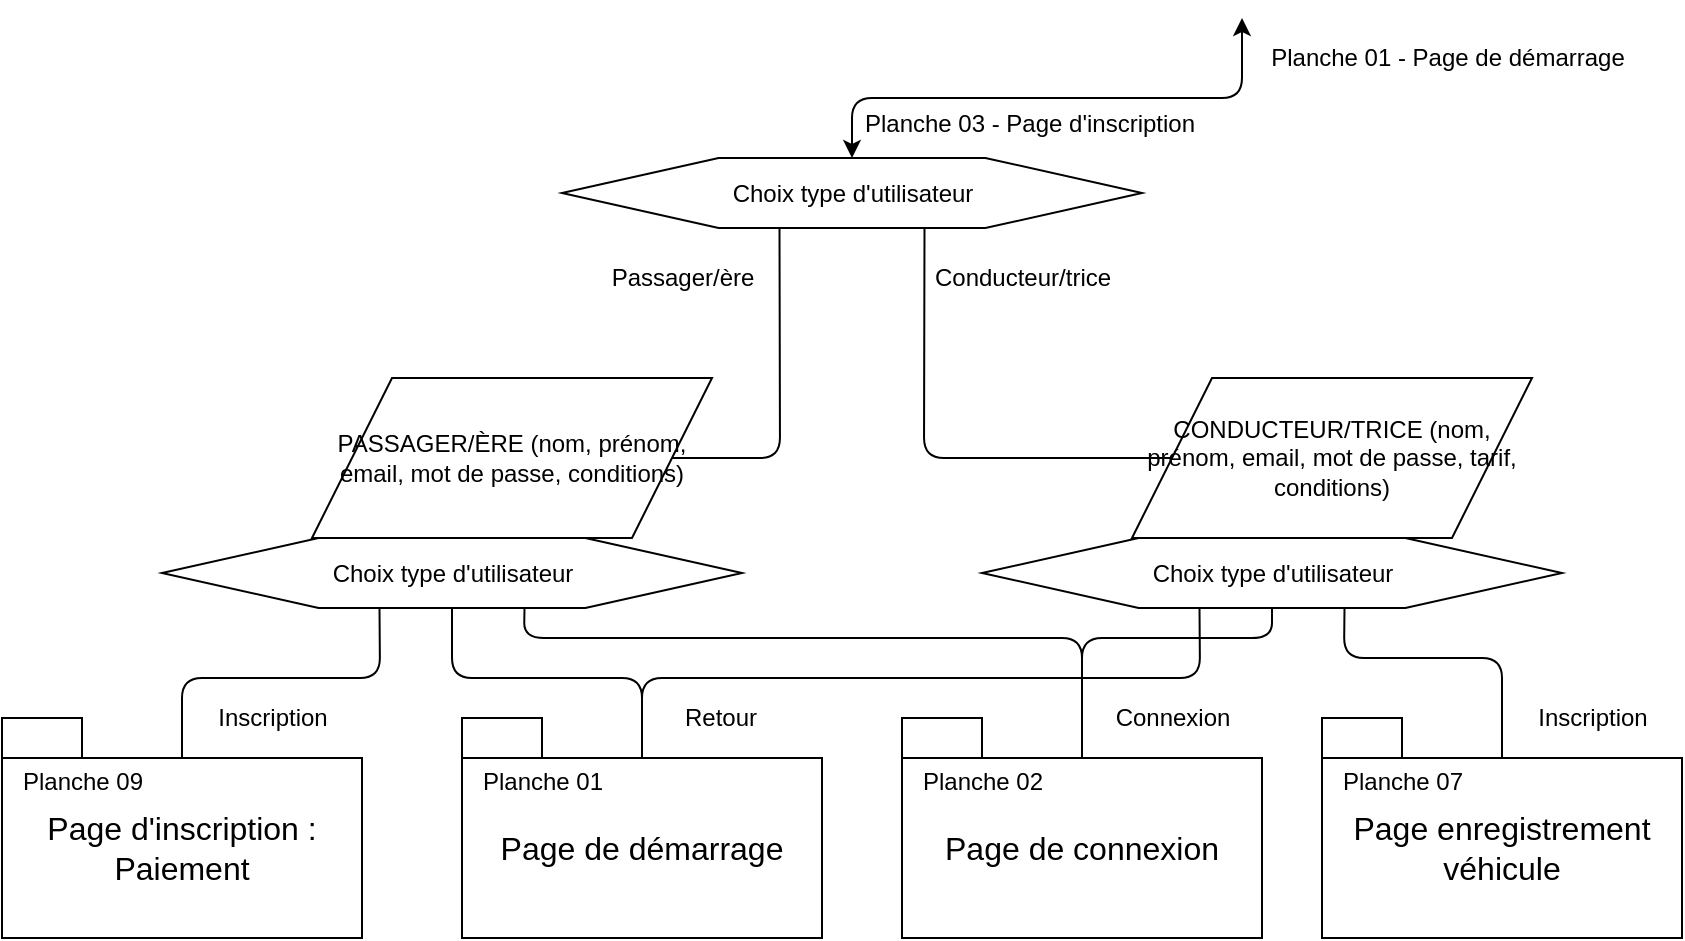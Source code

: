 <mxfile version="13.2.4"><diagram id="up1h5328LdgaL4tVCy5y" name="Page-1"><mxGraphModel dx="743" dy="-405" grid="1" gridSize="10" guides="1" tooltips="1" connect="1" arrows="1" fold="1" page="1" pageScale="1" pageWidth="827" pageHeight="1169" math="0" shadow="0"><root><mxCell id="0"/><mxCell id="1" parent="0"/><mxCell id="l48isytGA30zfk_x1UPJ-33" value="" style="verticalLabelPosition=bottom;verticalAlign=top;html=1;shape=hexagon;perimeter=hexagonPerimeter2;arcSize=6;size=0.27;" vertex="1" parent="1"><mxGeometry x="290" y="1470" width="290" height="35" as="geometry"/></mxCell><mxCell id="l48isytGA30zfk_x1UPJ-34" value="Choix type d'utilisateur" style="text;html=1;resizable=0;autosize=1;align=center;verticalAlign=middle;points=[];fillColor=none;strokeColor=none;rounded=0;" vertex="1" parent="1"><mxGeometry x="365" y="1477.5" width="140" height="20" as="geometry"/></mxCell><mxCell id="l48isytGA30zfk_x1UPJ-35" value="" style="endArrow=none;html=1;entryX=0.375;entryY=1;entryDx=0;entryDy=0;exitX=1;exitY=0.5;exitDx=0;exitDy=0;" edge="1" parent="1" source="l48isytGA30zfk_x1UPJ-37" target="l48isytGA30zfk_x1UPJ-33"><mxGeometry width="50" height="50" relative="1" as="geometry"><mxPoint x="280" y="1560" as="sourcePoint"/><mxPoint x="360" y="1650" as="targetPoint"/><Array as="points"><mxPoint x="399" y="1620"/></Array></mxGeometry></mxCell><mxCell id="l48isytGA30zfk_x1UPJ-36" value="" style="endArrow=none;html=1;entryX=0.625;entryY=1;entryDx=0;entryDy=0;exitX=0;exitY=0.5;exitDx=0;exitDy=0;" edge="1" parent="1" source="l48isytGA30zfk_x1UPJ-38" target="l48isytGA30zfk_x1UPJ-33"><mxGeometry width="50" height="50" relative="1" as="geometry"><mxPoint x="590" y="1560" as="sourcePoint"/><mxPoint x="360" y="1650" as="targetPoint"/><Array as="points"><mxPoint x="471" y="1620"/></Array></mxGeometry></mxCell><mxCell id="l48isytGA30zfk_x1UPJ-37" value="PASSAGER/ÈRE (nom, prénom, email, mot de passe, conditions)" style="shape=parallelogram;perimeter=parallelogramPerimeter;whiteSpace=wrap;html=1;" vertex="1" parent="1"><mxGeometry x="165" y="1580" width="200" height="80" as="geometry"/></mxCell><mxCell id="l48isytGA30zfk_x1UPJ-38" value="CONDUCTEUR/TRICE (nom, prénom, email, mot de passe, tarif, conditions)" style="shape=parallelogram;perimeter=parallelogramPerimeter;whiteSpace=wrap;html=1;" vertex="1" parent="1"><mxGeometry x="575" y="1580" width="200" height="80" as="geometry"/></mxCell><mxCell id="l48isytGA30zfk_x1UPJ-41" value="Conducteur/trice" style="text;html=1;resizable=0;autosize=1;align=center;verticalAlign=middle;points=[];fillColor=none;strokeColor=none;rounded=0;" vertex="1" parent="1"><mxGeometry x="470" y="1520" width="100" height="20" as="geometry"/></mxCell><mxCell id="l48isytGA30zfk_x1UPJ-42" value="Passager/ère" style="text;html=1;resizable=0;autosize=1;align=center;verticalAlign=middle;points=[];fillColor=none;strokeColor=none;rounded=0;" vertex="1" parent="1"><mxGeometry x="305" y="1520" width="90" height="20" as="geometry"/></mxCell><mxCell id="l48isytGA30zfk_x1UPJ-43" value="" style="verticalLabelPosition=bottom;verticalAlign=top;html=1;shape=hexagon;perimeter=hexagonPerimeter2;arcSize=6;size=0.27;" vertex="1" parent="1"><mxGeometry x="90" y="1660" width="290" height="35" as="geometry"/></mxCell><mxCell id="l48isytGA30zfk_x1UPJ-44" value="Choix type d'utilisateur" style="text;html=1;resizable=0;autosize=1;align=center;verticalAlign=middle;points=[];fillColor=none;strokeColor=none;rounded=0;" vertex="1" parent="1"><mxGeometry x="165" y="1667.5" width="140" height="20" as="geometry"/></mxCell><mxCell id="l48isytGA30zfk_x1UPJ-45" value="" style="verticalLabelPosition=bottom;verticalAlign=top;html=1;shape=hexagon;perimeter=hexagonPerimeter2;arcSize=6;size=0.27;" vertex="1" parent="1"><mxGeometry x="500" y="1660" width="290" height="35" as="geometry"/></mxCell><mxCell id="l48isytGA30zfk_x1UPJ-46" value="Choix type d'utilisateur" style="text;html=1;resizable=0;autosize=1;align=center;verticalAlign=middle;points=[];fillColor=none;strokeColor=none;rounded=0;" vertex="1" parent="1"><mxGeometry x="575" y="1667.5" width="140" height="20" as="geometry"/></mxCell><mxCell id="l48isytGA30zfk_x1UPJ-47" value="" style="endArrow=none;html=1;entryX=0.375;entryY=1;entryDx=0;entryDy=0;exitX=0.5;exitY=0;exitDx=0;exitDy=0;" edge="1" parent="1" source="l48isytGA30zfk_x1UPJ-49" target="l48isytGA30zfk_x1UPJ-43"><mxGeometry width="50" height="50" relative="1" as="geometry"><mxPoint x="199" y="1750" as="sourcePoint"/><mxPoint x="370" y="1660" as="targetPoint"/><Array as="points"><mxPoint x="100" y="1730"/><mxPoint x="199" y="1730"/></Array></mxGeometry></mxCell><mxCell id="l48isytGA30zfk_x1UPJ-48" value="" style="group" vertex="1" connectable="0" parent="1"><mxGeometry x="10" y="1750" width="180" height="110" as="geometry"/></mxCell><mxCell id="l48isytGA30zfk_x1UPJ-49" value="&lt;div&gt;Page d'inscription : Paiement&lt;/div&gt;" style="rounded=0;whiteSpace=wrap;html=1;fontSize=16;" vertex="1" parent="l48isytGA30zfk_x1UPJ-48"><mxGeometry y="20" width="180" height="90" as="geometry"/></mxCell><mxCell id="l48isytGA30zfk_x1UPJ-50" value="" style="rounded=0;whiteSpace=wrap;html=1;fontSize=16;" vertex="1" parent="l48isytGA30zfk_x1UPJ-48"><mxGeometry width="40" height="20" as="geometry"/></mxCell><mxCell id="l48isytGA30zfk_x1UPJ-51" value="&lt;font style=&quot;font-size: 12px&quot;&gt;Planche 09&lt;/font&gt;" style="text;html=1;resizable=0;autosize=1;align=center;verticalAlign=middle;points=[];fillColor=none;strokeColor=none;rounded=0;fontSize=16;" vertex="1" parent="l48isytGA30zfk_x1UPJ-48"><mxGeometry y="15" width="80" height="30" as="geometry"/></mxCell><mxCell id="l48isytGA30zfk_x1UPJ-52" value="Inscription" style="text;html=1;resizable=0;autosize=1;align=center;verticalAlign=middle;points=[];fillColor=none;strokeColor=none;rounded=0;" vertex="1" parent="1"><mxGeometry x="110" y="1740" width="70" height="20" as="geometry"/></mxCell><mxCell id="l48isytGA30zfk_x1UPJ-53" value="" style="endArrow=none;html=1;entryX=0.625;entryY=1;entryDx=0;entryDy=0;exitX=0.5;exitY=0;exitDx=0;exitDy=0;" edge="1" parent="1" source="l48isytGA30zfk_x1UPJ-55" target="l48isytGA30zfk_x1UPJ-45"><mxGeometry width="50" height="50" relative="1" as="geometry"><mxPoint x="699" y="1760" as="sourcePoint"/><mxPoint x="698.75" y="1705" as="targetPoint"/><Array as="points"><mxPoint x="760" y="1720"/><mxPoint x="681" y="1720"/></Array></mxGeometry></mxCell><mxCell id="l48isytGA30zfk_x1UPJ-54" value="" style="group" vertex="1" connectable="0" parent="1"><mxGeometry x="670" y="1750" width="180" height="110" as="geometry"/></mxCell><mxCell id="l48isytGA30zfk_x1UPJ-55" value="&lt;div&gt;Page enregistrement véhicule&lt;/div&gt;" style="rounded=0;whiteSpace=wrap;html=1;fontSize=16;" vertex="1" parent="l48isytGA30zfk_x1UPJ-54"><mxGeometry y="20" width="180" height="90" as="geometry"/></mxCell><mxCell id="l48isytGA30zfk_x1UPJ-56" value="" style="rounded=0;whiteSpace=wrap;html=1;fontSize=16;" vertex="1" parent="l48isytGA30zfk_x1UPJ-54"><mxGeometry width="40" height="20" as="geometry"/></mxCell><mxCell id="l48isytGA30zfk_x1UPJ-57" value="&lt;font style=&quot;font-size: 12px&quot;&gt;Planche 07&lt;/font&gt;" style="text;html=1;resizable=0;autosize=1;align=center;verticalAlign=middle;points=[];fillColor=none;strokeColor=none;rounded=0;fontSize=16;" vertex="1" parent="l48isytGA30zfk_x1UPJ-54"><mxGeometry y="15" width="80" height="30" as="geometry"/></mxCell><mxCell id="l48isytGA30zfk_x1UPJ-58" value="Inscription" style="text;html=1;resizable=0;autosize=1;align=center;verticalAlign=middle;points=[];fillColor=none;strokeColor=none;rounded=0;" vertex="1" parent="1"><mxGeometry x="770" y="1740" width="70" height="20" as="geometry"/></mxCell><mxCell id="l48isytGA30zfk_x1UPJ-59" value="" style="endArrow=none;html=1;entryX=0.5;entryY=1;entryDx=0;entryDy=0;exitX=0.5;exitY=0;exitDx=0;exitDy=0;" edge="1" parent="1" source="l48isytGA30zfk_x1UPJ-61" target="l48isytGA30zfk_x1UPJ-43"><mxGeometry width="50" height="50" relative="1" as="geometry"><mxPoint x="380" y="1770" as="sourcePoint"/><mxPoint x="480" y="1660" as="targetPoint"/><Array as="points"><mxPoint x="330" y="1730"/><mxPoint x="235" y="1730"/></Array></mxGeometry></mxCell><mxCell id="l48isytGA30zfk_x1UPJ-60" value="" style="group" vertex="1" connectable="0" parent="1"><mxGeometry x="240" y="1750" width="180" height="110" as="geometry"/></mxCell><mxCell id="l48isytGA30zfk_x1UPJ-61" value="&lt;div&gt;Page de démarrage&lt;/div&gt;" style="rounded=0;whiteSpace=wrap;html=1;fontSize=16;" vertex="1" parent="l48isytGA30zfk_x1UPJ-60"><mxGeometry y="20" width="180" height="90" as="geometry"/></mxCell><mxCell id="l48isytGA30zfk_x1UPJ-62" value="" style="rounded=0;whiteSpace=wrap;html=1;fontSize=16;" vertex="1" parent="l48isytGA30zfk_x1UPJ-60"><mxGeometry width="40" height="20" as="geometry"/></mxCell><mxCell id="l48isytGA30zfk_x1UPJ-63" value="&lt;font style=&quot;font-size: 12px&quot;&gt;Planche 01&lt;/font&gt;" style="text;html=1;resizable=0;autosize=1;align=center;verticalAlign=middle;points=[];fillColor=none;strokeColor=none;rounded=0;fontSize=16;" vertex="1" parent="l48isytGA30zfk_x1UPJ-60"><mxGeometry y="15" width="80" height="30" as="geometry"/></mxCell><mxCell id="l48isytGA30zfk_x1UPJ-64" value="" style="group" vertex="1" connectable="0" parent="1"><mxGeometry x="460" y="1750" width="180" height="110" as="geometry"/></mxCell><mxCell id="l48isytGA30zfk_x1UPJ-65" value="&lt;div&gt;Page de connexion&lt;/div&gt;" style="rounded=0;whiteSpace=wrap;html=1;fontSize=16;" vertex="1" parent="l48isytGA30zfk_x1UPJ-64"><mxGeometry y="20" width="180" height="90" as="geometry"/></mxCell><mxCell id="l48isytGA30zfk_x1UPJ-66" value="" style="rounded=0;whiteSpace=wrap;html=1;fontSize=16;" vertex="1" parent="l48isytGA30zfk_x1UPJ-64"><mxGeometry width="40" height="20" as="geometry"/></mxCell><mxCell id="l48isytGA30zfk_x1UPJ-67" value="&lt;font style=&quot;font-size: 12px&quot;&gt;Planche 02&lt;/font&gt;" style="text;html=1;resizable=0;autosize=1;align=center;verticalAlign=middle;points=[];fillColor=none;strokeColor=none;rounded=0;fontSize=16;" vertex="1" parent="l48isytGA30zfk_x1UPJ-64"><mxGeometry y="15" width="80" height="30" as="geometry"/></mxCell><mxCell id="l48isytGA30zfk_x1UPJ-71" value="Connexion" style="text;html=1;resizable=0;autosize=1;align=center;verticalAlign=middle;points=[];fillColor=none;strokeColor=none;rounded=0;" vertex="1" parent="l48isytGA30zfk_x1UPJ-64"><mxGeometry x="100" y="-10" width="70" height="20" as="geometry"/></mxCell><mxCell id="l48isytGA30zfk_x1UPJ-68" value="" style="endArrow=none;html=1;entryX=0.5;entryY=1;entryDx=0;entryDy=0;exitX=0.5;exitY=0;exitDx=0;exitDy=0;" edge="1" parent="1" source="l48isytGA30zfk_x1UPJ-65" target="l48isytGA30zfk_x1UPJ-45"><mxGeometry width="50" height="50" relative="1" as="geometry"><mxPoint x="470" y="1790" as="sourcePoint"/><mxPoint x="520" y="1740" as="targetPoint"/><Array as="points"><mxPoint x="550" y="1710"/><mxPoint x="645" y="1710"/></Array></mxGeometry></mxCell><mxCell id="l48isytGA30zfk_x1UPJ-69" value="" style="endArrow=none;html=1;entryX=0.625;entryY=1;entryDx=0;entryDy=0;exitX=0.5;exitY=0;exitDx=0;exitDy=0;" edge="1" parent="1" source="l48isytGA30zfk_x1UPJ-65" target="l48isytGA30zfk_x1UPJ-43"><mxGeometry width="50" height="50" relative="1" as="geometry"><mxPoint x="470" y="1790" as="sourcePoint"/><mxPoint x="440" y="1710" as="targetPoint"/><Array as="points"><mxPoint x="550" y="1710"/><mxPoint x="271" y="1710"/></Array></mxGeometry></mxCell><mxCell id="l48isytGA30zfk_x1UPJ-70" value="" style="endArrow=none;html=1;exitX=0.5;exitY=0;exitDx=0;exitDy=0;entryX=0.375;entryY=1;entryDx=0;entryDy=0;" edge="1" parent="1" source="l48isytGA30zfk_x1UPJ-61" target="l48isytGA30zfk_x1UPJ-45"><mxGeometry width="50" height="50" relative="1" as="geometry"><mxPoint x="390" y="1790" as="sourcePoint"/><mxPoint x="440" y="1740" as="targetPoint"/><Array as="points"><mxPoint x="330" y="1730"/><mxPoint x="609" y="1730"/></Array></mxGeometry></mxCell><mxCell id="l48isytGA30zfk_x1UPJ-72" value="Retour" style="text;html=1;resizable=0;autosize=1;align=center;verticalAlign=middle;points=[];fillColor=none;strokeColor=none;rounded=0;" vertex="1" parent="1"><mxGeometry x="343.5" y="1740" width="50" height="20" as="geometry"/></mxCell><mxCell id="l48isytGA30zfk_x1UPJ-75" value="" style="endArrow=classic;startArrow=classic;html=1;exitX=0.5;exitY=0;exitDx=0;exitDy=0;" edge="1" parent="1" source="l48isytGA30zfk_x1UPJ-33"><mxGeometry width="50" height="50" relative="1" as="geometry"><mxPoint x="450" y="1420" as="sourcePoint"/><mxPoint x="630" y="1400" as="targetPoint"/><Array as="points"><mxPoint x="435" y="1440"/><mxPoint x="630" y="1440"/></Array></mxGeometry></mxCell><mxCell id="l48isytGA30zfk_x1UPJ-76" value="Planche 01 - Page de démarrage" style="text;html=1;strokeColor=none;fillColor=none;align=center;verticalAlign=middle;whiteSpace=wrap;rounded=0;" vertex="1" parent="1"><mxGeometry x="640" y="1410" width="186" height="20" as="geometry"/></mxCell><mxCell id="l48isytGA30zfk_x1UPJ-77" value="Planche 03 - Page d'inscription" style="text;html=1;strokeColor=none;fillColor=none;align=center;verticalAlign=middle;whiteSpace=wrap;rounded=0;" vertex="1" parent="1"><mxGeometry x="424" y="1443" width="200" height="20" as="geometry"/></mxCell></root></mxGraphModel></diagram></mxfile>